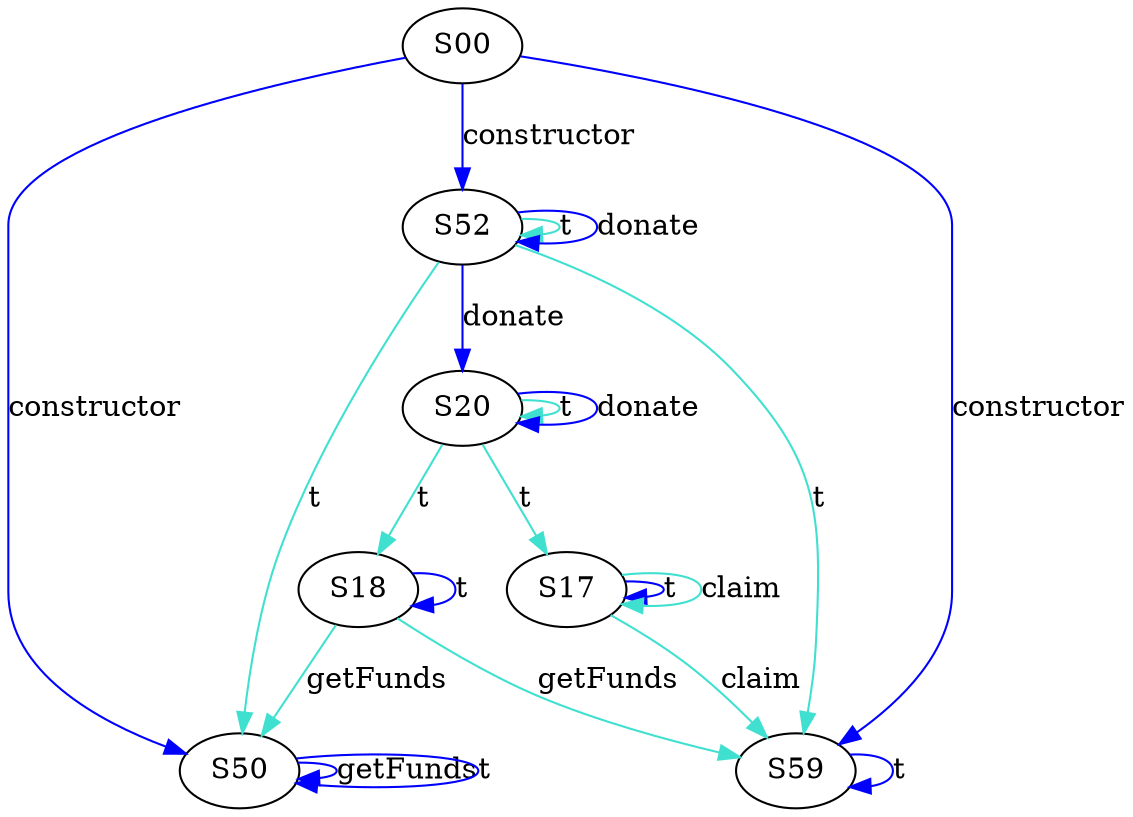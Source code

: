digraph {

S00->S50 [label="constructor", style="", color="blue"]
S00->S52 [label="constructor", style="", color="blue"]
S00->S59 [label="constructor", style="", color="blue"]
S50->S50 [label="getFunds", style="", color="blue"]
S20->S17 [label="t", style="", color="turquoise"]
S20->S18 [label="t", style="", color="turquoise"]
S20->S20 [label="t", style="", color="turquoise"]
S17->S17 [label="t", style="", color="blue"]
S50->S50 [label="t", style="", color="blue"]
S18->S50 [label="getFunds", style="", color="turquoise"]
S18->S59 [label="getFunds", style="", color="turquoise"]
S52->S50 [label="t", style="", color="turquoise"]
S52->S52 [label="t", style="", color="turquoise"]
S52->S59 [label="t", style="", color="turquoise"]
S18->S18 [label="t", style="", color="blue"]
S20->S20 [label="donate", style="", color="blue"]
S17->S17 [label="claim", style="", color="turquoise"]
S17->S59 [label="claim", style="", color="turquoise"]
S52->S20 [label="donate", style="", color="blue"]
S52->S52 [label="donate", style="", color="blue"]
S59->S59 [label="t", style="", color="blue"]
}